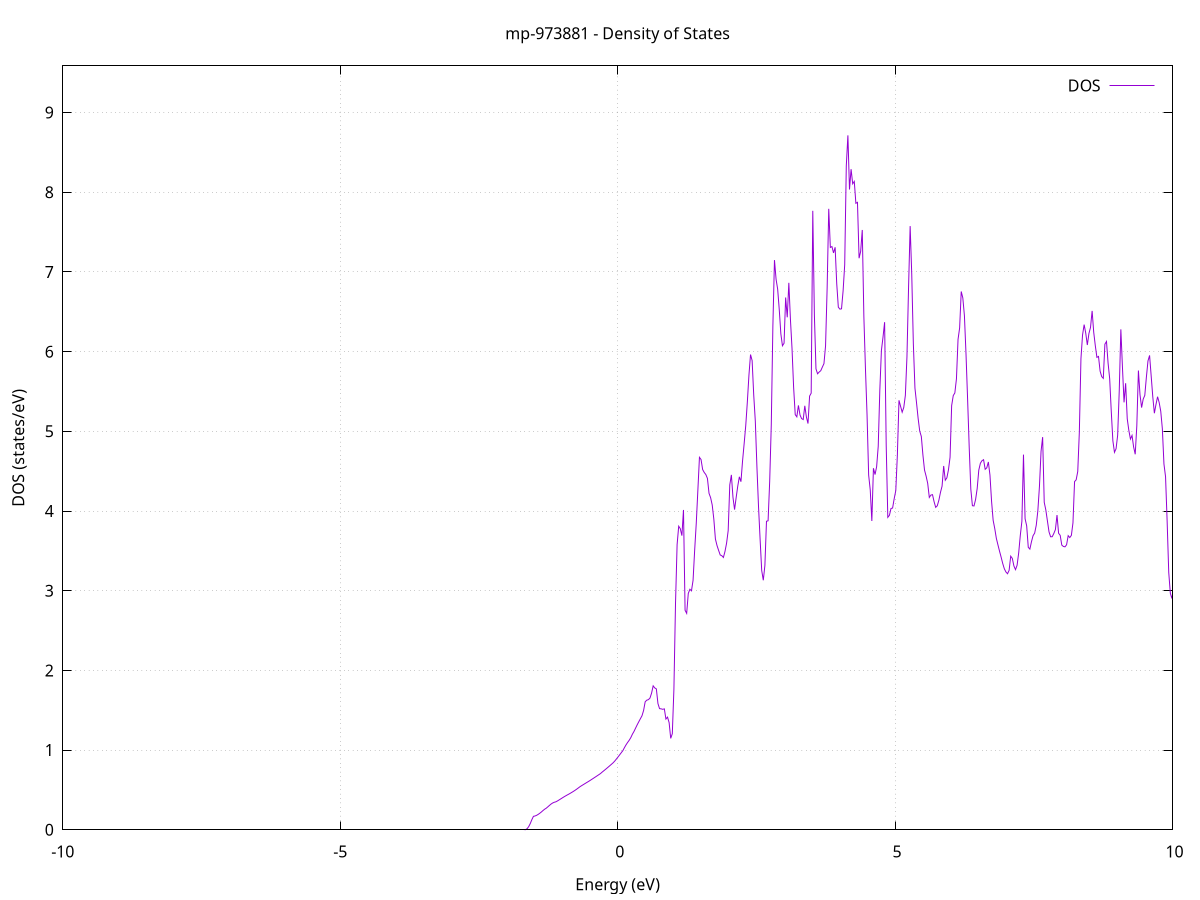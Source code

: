 set title 'mp-973881 - Density of States'
set xlabel 'Energy (eV)'
set ylabel 'DOS (states/eV)'
set grid
set xrange [-10:10]
set yrange [0:9.586]
set xzeroaxis lt -1
set terminal png size 800,600
set output 'mp-973881_dos_gnuplot.png'
plot '-' using 1:2 with lines title 'DOS'
-38.456100 0.000000
-38.427300 0.000000
-38.398500 0.000000
-38.369800 0.000000
-38.341000 0.000000
-38.312200 0.000000
-38.283400 0.000000
-38.254700 0.000000
-38.225900 0.000000
-38.197100 0.000000
-38.168400 0.000000
-38.139600 0.000000
-38.110800 0.000000
-38.082100 0.000000
-38.053300 0.000000
-38.024500 0.000000
-37.995800 0.000000
-37.967000 0.000000
-37.938200 0.000000
-37.909500 0.000000
-37.880700 0.000000
-37.851900 0.000000
-37.823200 0.000000
-37.794400 0.000000
-37.765600 0.000000
-37.736900 0.000000
-37.708100 0.000000
-37.679300 0.000000
-37.650500 0.000000
-37.621800 0.000000
-37.593000 0.000000
-37.564200 0.000000
-37.535500 0.000000
-37.506700 0.000000
-37.477900 0.000000
-37.449200 0.000000
-37.420400 0.000000
-37.391600 0.000000
-37.362900 0.000000
-37.334100 0.000000
-37.305300 0.000000
-37.276600 0.000000
-37.247800 0.000000
-37.219000 0.000000
-37.190300 0.000000
-37.161500 0.000000
-37.132700 0.000000
-37.103900 0.000000
-37.075200 0.000000
-37.046400 0.000000
-37.017600 0.000000
-36.988900 0.000000
-36.960100 0.000000
-36.931300 0.000000
-36.902600 0.000000
-36.873800 0.000000
-36.845000 0.000000
-36.816300 0.000000
-36.787500 0.000000
-36.758700 0.000000
-36.730000 0.000000
-36.701200 0.000000
-36.672400 0.000000
-36.643700 0.000000
-36.614900 0.000000
-36.586100 0.000000
-36.557400 0.000000
-36.528600 0.000000
-36.499800 0.000000
-36.471000 0.000000
-36.442300 0.000000
-36.413500 0.000000
-36.384700 0.000000
-36.356000 0.000000
-36.327200 0.000000
-36.298400 0.000000
-36.269700 0.000000
-36.240900 0.000000
-36.212100 0.000000
-36.183400 0.000000
-36.154600 0.000000
-36.125800 0.000000
-36.097100 0.000000
-36.068300 0.000000
-36.039500 0.000000
-36.010800 0.000000
-35.982000 0.000000
-35.953200 0.000000
-35.924400 0.000000
-35.895700 0.000000
-35.866900 0.000000
-35.838100 0.000000
-35.809400 0.000000
-35.780600 0.000000
-35.751800 0.000000
-35.723100 0.000000
-35.694300 0.000000
-35.665500 0.000000
-35.636800 0.000000
-35.608000 0.000000
-35.579200 0.000000
-35.550500 0.000000
-35.521700 0.000000
-35.492900 0.000000
-35.464200 0.000000
-35.435400 0.000000
-35.406600 0.000000
-35.377800 0.000000
-35.349100 0.000000
-35.320300 0.000000
-35.291500 0.000000
-35.262800 0.000000
-35.234000 0.000000
-35.205200 0.000000
-35.176500 0.000000
-35.147700 0.000000
-35.118900 0.000000
-35.090200 0.000000
-35.061400 0.000000
-35.032600 0.000000
-35.003900 0.000000
-34.975100 0.000000
-34.946300 0.000000
-34.917600 0.000000
-34.888800 0.000000
-34.860000 0.000000
-34.831300 0.000000
-34.802500 0.000000
-34.773700 0.000000
-34.744900 0.000000
-34.716200 0.000000
-34.687400 0.000000
-34.658600 0.000000
-34.629900 0.000000
-34.601100 0.000000
-34.572300 0.000000
-34.543600 0.000000
-34.514800 0.000000
-34.486000 0.000000
-34.457300 0.000000
-34.428500 0.000000
-34.399700 0.000000
-34.371000 0.000000
-34.342200 0.000000
-34.313400 0.000000
-34.284700 0.000000
-34.255900 0.000000
-34.227100 0.000000
-34.198300 0.000000
-34.169600 0.000000
-34.140800 0.000000
-34.112000 0.000000
-34.083300 0.000000
-34.054500 0.000000
-34.025700 0.000000
-33.997000 0.000000
-33.968200 0.000000
-33.939400 0.000000
-33.910700 0.000000
-33.881900 0.000000
-33.853100 0.000000
-33.824400 0.000000
-33.795600 0.000000
-33.766800 0.000000
-33.738100 0.000000
-33.709300 0.000000
-33.680500 0.000000
-33.651800 0.000000
-33.623000 0.000000
-33.594200 0.000000
-33.565400 0.000000
-33.536700 0.000000
-33.507900 0.000000
-33.479100 0.000000
-33.450400 0.000000
-33.421600 0.000000
-33.392800 0.000000
-33.364100 0.000000
-33.335300 0.000000
-33.306500 0.000000
-33.277800 0.000000
-33.249000 0.000000
-33.220200 0.000000
-33.191500 0.000000
-33.162700 0.000000
-33.133900 0.000000
-33.105200 0.000000
-33.076400 0.000000
-33.047600 0.000000
-33.018800 0.000000
-32.990100 0.000000
-32.961300 0.000000
-32.932500 0.000000
-32.903800 0.000000
-32.875000 0.000000
-32.846200 0.000000
-32.817500 0.000000
-32.788700 0.000000
-32.759900 0.000000
-32.731200 0.000000
-32.702400 0.000000
-32.673600 0.000000
-32.644900 0.000000
-32.616100 0.000000
-32.587300 0.000000
-32.558600 0.000000
-32.529800 0.000000
-32.501000 0.000000
-32.472300 0.000000
-32.443500 0.000000
-32.414700 0.000000
-32.385900 0.000000
-32.357200 0.000000
-32.328400 0.000000
-32.299600 0.000000
-32.270900 0.000000
-32.242100 0.000000
-32.213300 0.000000
-32.184600 0.000000
-32.155800 0.000000
-32.127000 0.000000
-32.098300 0.000000
-32.069500 0.000000
-32.040700 0.000000
-32.012000 0.000000
-31.983200 0.000000
-31.954400 0.000000
-31.925700 0.000000
-31.896900 0.000000
-31.868100 0.000000
-31.839300 0.000000
-31.810600 0.000000
-31.781800 0.000000
-31.753000 0.000000
-31.724300 0.000000
-31.695500 0.000000
-31.666700 0.000000
-31.638000 0.000000
-31.609200 0.000000
-31.580400 0.000000
-31.551700 0.000000
-31.522900 0.000000
-31.494100 0.000000
-31.465400 0.000000
-31.436600 0.000000
-31.407800 0.000000
-31.379100 0.000000
-31.350300 0.000000
-31.321500 0.000000
-31.292700 0.000000
-31.264000 0.000000
-31.235200 0.000000
-31.206400 0.000000
-31.177700 0.000000
-31.148900 0.000000
-31.120100 0.000000
-31.091400 0.000000
-31.062600 0.000000
-31.033800 0.000000
-31.005100 0.000000
-30.976300 0.000000
-30.947500 0.000000
-30.918800 0.000000
-30.890000 0.000000
-30.861200 0.000000
-30.832500 0.000000
-30.803700 0.000000
-30.774900 0.000000
-30.746200 0.000000
-30.717400 0.000000
-30.688600 0.000000
-30.659800 0.000000
-30.631100 0.000000
-30.602300 0.000000
-30.573500 0.000000
-30.544800 0.000000
-30.516000 0.000000
-30.487200 0.000000
-30.458500 0.000000
-30.429700 0.000000
-30.400900 0.000000
-30.372200 0.000000
-30.343400 0.000000
-30.314600 0.000000
-30.285900 0.000000
-30.257100 0.000000
-30.228300 0.000000
-30.199600 0.000000
-30.170800 0.000000
-30.142000 0.000000
-30.113200 0.000000
-30.084500 0.000000
-30.055700 0.000000
-30.026900 0.000000
-29.998200 0.000000
-29.969400 0.000000
-29.940600 0.000000
-29.911900 0.000000
-29.883100 0.000000
-29.854300 0.000000
-29.825600 0.000000
-29.796800 0.000000
-29.768000 0.000000
-29.739300 0.000000
-29.710500 0.000000
-29.681700 0.000000
-29.653000 0.000000
-29.624200 0.000000
-29.595400 0.000000
-29.566700 0.000000
-29.537900 0.000000
-29.509100 0.000000
-29.480300 0.000000
-29.451600 0.000000
-29.422800 0.000000
-29.394000 0.000000
-29.365300 0.000000
-29.336500 0.000000
-29.307700 0.000000
-29.279000 0.000000
-29.250200 0.000000
-29.221400 0.000000
-29.192700 0.000000
-29.163900 0.000000
-29.135100 0.000000
-29.106400 0.000000
-29.077600 0.000000
-29.048800 0.000000
-29.020100 0.000000
-28.991300 0.000000
-28.962500 0.000000
-28.933700 0.000000
-28.905000 0.000000
-28.876200 0.000000
-28.847400 0.000000
-28.818700 0.000000
-28.789900 0.000000
-28.761100 0.000000
-28.732400 0.000000
-28.703600 0.000000
-28.674800 0.000000
-28.646100 0.000000
-28.617300 0.000000
-28.588500 0.000000
-28.559800 0.000000
-28.531000 0.000000
-28.502200 0.000000
-28.473500 0.000000
-28.444700 0.000000
-28.415900 0.000000
-28.387200 0.000000
-28.358400 0.000000
-28.329600 0.000000
-28.300800 0.000000
-28.272100 0.000000
-28.243300 0.000000
-28.214500 0.000000
-28.185800 0.000000
-28.157000 0.000000
-28.128200 0.000000
-28.099500 0.000000
-28.070700 0.000000
-28.041900 0.000000
-28.013200 0.000000
-27.984400 0.000000
-27.955600 0.000000
-27.926900 0.000000
-27.898100 0.000000
-27.869300 0.000000
-27.840600 0.000000
-27.811800 0.000000
-27.783000 0.000000
-27.754200 0.000000
-27.725500 0.000000
-27.696700 0.000000
-27.667900 0.000000
-27.639200 0.000000
-27.610400 0.000000
-27.581600 0.000000
-27.552900 0.000000
-27.524100 0.000000
-27.495300 0.000000
-27.466600 0.000000
-27.437800 0.000000
-27.409000 0.000000
-27.380300 0.000000
-27.351500 0.000000
-27.322700 0.000000
-27.294000 0.000000
-27.265200 0.000000
-27.236400 0.000000
-27.207600 0.000000
-27.178900 0.000000
-27.150100 0.000000
-27.121300 0.000000
-27.092600 0.000000
-27.063800 0.000000
-27.035000 0.000000
-27.006300 0.000000
-26.977500 0.000000
-26.948700 0.000000
-26.920000 0.000000
-26.891200 0.000000
-26.862400 0.000000
-26.833700 0.000000
-26.804900 0.000000
-26.776100 0.000000
-26.747400 0.000000
-26.718600 0.000000
-26.689800 0.000000
-26.661100 0.000000
-26.632300 0.000000
-26.603500 0.000000
-26.574700 0.000000
-26.546000 0.000000
-26.517200 0.000000
-26.488400 0.000000
-26.459700 0.000000
-26.430900 0.000000
-26.402100 0.000000
-26.373400 0.000000
-26.344600 0.000000
-26.315800 0.000000
-26.287100 0.000000
-26.258300 0.000000
-26.229500 0.000000
-26.200800 0.000000
-26.172000 0.000000
-26.143200 0.000000
-26.114500 0.000000
-26.085700 0.000000
-26.056900 0.000000
-26.028100 0.000000
-25.999400 0.000000
-25.970600 0.000000
-25.941800 0.000000
-25.913100 0.000000
-25.884300 0.000000
-25.855500 0.000000
-25.826800 0.000000
-25.798000 0.000000
-25.769200 0.000000
-25.740500 0.000000
-25.711700 0.000000
-25.682900 0.000000
-25.654200 0.000000
-25.625400 0.000000
-25.596600 0.000000
-25.567900 0.000000
-25.539100 0.000000
-25.510300 0.000000
-25.481600 0.000000
-25.452800 0.000000
-25.424000 0.000000
-25.395200 0.000000
-25.366500 0.000000
-25.337700 0.000000
-25.308900 0.000000
-25.280200 0.000000
-25.251400 0.000000
-25.222600 0.000000
-25.193900 0.000000
-25.165100 0.000000
-25.136300 0.000000
-25.107600 0.000000
-25.078800 0.000000
-25.050000 0.000000
-25.021300 0.000000
-24.992500 0.000000
-24.963700 0.000000
-24.935000 0.000000
-24.906200 0.000000
-24.877400 0.000000
-24.848600 0.000000
-24.819900 0.000000
-24.791100 0.000000
-24.762300 0.000000
-24.733600 0.000000
-24.704800 0.000000
-24.676000 0.000000
-24.647300 0.000000
-24.618500 0.000000
-24.589700 0.000000
-24.561000 0.000000
-24.532200 0.000000
-24.503400 0.000000
-24.474700 0.000000
-24.445900 0.000000
-24.417100 0.000000
-24.388400 0.000000
-24.359600 0.000000
-24.330800 0.000000
-24.302100 0.000000
-24.273300 0.000000
-24.244500 0.000000
-24.215700 0.000000
-24.187000 0.000000
-24.158200 0.000000
-24.129400 0.000000
-24.100700 0.000000
-24.071900 0.000000
-24.043100 0.000000
-24.014400 0.000000
-23.985600 0.000000
-23.956800 0.000000
-23.928100 0.000000
-23.899300 0.000000
-23.870500 0.000000
-23.841800 0.000000
-23.813000 0.000000
-23.784200 0.000000
-23.755500 0.000000
-23.726700 0.000000
-23.697900 0.000000
-23.669100 0.000000
-23.640400 0.000000
-23.611600 0.000000
-23.582800 0.000000
-23.554100 0.000000
-23.525300 0.000000
-23.496500 0.000000
-23.467800 0.000000
-23.439000 0.000000
-23.410200 0.000000
-23.381500 0.000000
-23.352700 0.000000
-23.323900 0.000000
-23.295200 0.000000
-23.266400 0.000000
-23.237600 0.000000
-23.208900 0.000000
-23.180100 0.000000
-23.151300 0.000000
-23.122500 0.000000
-23.093800 0.000000
-23.065000 0.000000
-23.036200 0.000000
-23.007500 0.000000
-22.978700 0.000000
-22.949900 0.000000
-22.921200 0.000000
-22.892400 0.000000
-22.863600 0.000000
-22.834900 0.000000
-22.806100 0.000000
-22.777300 0.000000
-22.748600 0.000000
-22.719800 0.000000
-22.691000 0.000000
-22.662300 0.000000
-22.633500 0.000000
-22.604700 0.000000
-22.576000 0.000000
-22.547200 0.000000
-22.518400 0.000000
-22.489600 0.000000
-22.460900 0.000000
-22.432100 0.000000
-22.403300 0.000000
-22.374600 0.000000
-22.345800 0.000000
-22.317000 0.000000
-22.288300 0.000000
-22.259500 0.000000
-22.230700 0.000000
-22.202000 0.000000
-22.173200 0.000000
-22.144400 0.000000
-22.115700 0.000000
-22.086900 0.000000
-22.058100 0.000000
-22.029400 0.000000
-22.000600 0.000000
-21.971800 0.000000
-21.943000 0.000000
-21.914300 0.000000
-21.885500 0.000000
-21.856700 0.000000
-21.828000 0.000000
-21.799200 0.000000
-21.770400 0.000000
-21.741700 0.000000
-21.712900 0.000000
-21.684100 0.000000
-21.655400 0.000000
-21.626600 0.000000
-21.597800 0.000000
-21.569100 0.000000
-21.540300 0.000000
-21.511500 0.000000
-21.482800 0.000000
-21.454000 0.000000
-21.425200 0.000000
-21.396500 0.000000
-21.367700 0.000000
-21.338900 0.000000
-21.310100 0.000000
-21.281400 0.000000
-21.252600 0.000000
-21.223800 0.000000
-21.195100 0.000000
-21.166300 0.000000
-21.137500 0.000000
-21.108800 0.000000
-21.080000 0.000000
-21.051200 0.000000
-21.022500 0.000000
-20.993700 0.000000
-20.964900 0.000000
-20.936200 0.000000
-20.907400 0.000000
-20.878600 0.000000
-20.849900 0.000000
-20.821100 0.000000
-20.792300 0.000000
-20.763500 0.000000
-20.734800 0.000000
-20.706000 0.000000
-20.677200 0.000000
-20.648500 0.000000
-20.619700 0.000000
-20.590900 0.000000
-20.562200 0.000000
-20.533400 0.000000
-20.504600 0.000000
-20.475900 0.000000
-20.447100 0.000000
-20.418300 0.000000
-20.389600 0.000000
-20.360800 0.000000
-20.332000 0.000000
-20.303300 7.262900
-20.274500 10.578400
-20.245700 30.507800
-20.217000 36.838600
-20.188200 39.908100
-20.159400 43.501700
-20.130600 50.339900
-20.101900 9.833200
-20.073100 32.801300
-20.044300 29.455600
-20.015600 37.866600
-19.986800 28.111000
-19.958000 36.197600
-19.929300 30.736500
-19.900500 63.662000
-19.871700 50.456600
-19.843000 71.292500
-19.814200 0.000000
-19.785400 0.000000
-19.756700 0.000000
-19.727900 0.000000
-19.699100 0.000000
-19.670400 0.000000
-19.641600 0.000000
-19.612800 0.000000
-19.584000 0.000000
-19.555300 0.000000
-19.526500 0.000000
-19.497700 0.000000
-19.469000 0.000000
-19.440200 0.000000
-19.411400 0.000000
-19.382700 0.000000
-19.353900 0.000000
-19.325100 0.000000
-19.296400 0.000000
-19.267600 0.000000
-19.238800 0.000000
-19.210100 0.000000
-19.181300 0.000000
-19.152500 0.000000
-19.123800 0.000000
-19.095000 0.000000
-19.066200 0.000000
-19.037500 0.000000
-19.008700 0.000000
-18.979900 0.000000
-18.951100 0.000000
-18.922400 0.000000
-18.893600 0.000000
-18.864800 0.000000
-18.836100 0.000000
-18.807300 0.000000
-18.778500 0.000000
-18.749800 0.000000
-18.721000 0.000000
-18.692200 0.000000
-18.663500 0.000000
-18.634700 0.000000
-18.605900 0.000000
-18.577200 0.000000
-18.548400 0.000000
-18.519600 0.000000
-18.490900 0.000000
-18.462100 0.000000
-18.433300 0.000000
-18.404500 0.000000
-18.375800 0.000000
-18.347000 0.000000
-18.318200 0.000000
-18.289500 0.000000
-18.260700 0.000000
-18.231900 0.000000
-18.203200 0.000000
-18.174400 0.000000
-18.145600 0.000000
-18.116900 0.000000
-18.088100 0.000000
-18.059300 0.000000
-18.030600 0.000000
-18.001800 0.000000
-17.973000 0.000000
-17.944300 0.000000
-17.915500 0.000000
-17.886700 0.000000
-17.857900 0.000000
-17.829200 0.000000
-17.800400 0.000000
-17.771600 0.000000
-17.742900 0.000000
-17.714100 0.000000
-17.685300 0.000000
-17.656600 0.000000
-17.627800 0.000000
-17.599000 0.000000
-17.570300 0.000000
-17.541500 0.000000
-17.512700 0.000000
-17.484000 0.000000
-17.455200 0.000000
-17.426400 0.000000
-17.397700 0.000000
-17.368900 0.000000
-17.340100 0.000000
-17.311400 0.000000
-17.282600 0.000000
-17.253800 0.000000
-17.225000 0.000000
-17.196300 0.000000
-17.167500 0.000000
-17.138700 0.000000
-17.110000 0.000000
-17.081200 0.000000
-17.052400 0.000000
-17.023700 0.000000
-16.994900 0.000000
-16.966100 0.000000
-16.937400 0.000000
-16.908600 0.000000
-16.879800 0.000000
-16.851100 0.000000
-16.822300 0.000000
-16.793500 0.000000
-16.764800 0.000000
-16.736000 0.000000
-16.707200 0.000000
-16.678400 0.000000
-16.649700 0.000000
-16.620900 0.000000
-16.592100 0.000000
-16.563400 0.000000
-16.534600 0.000000
-16.505800 0.000000
-16.477100 0.000000
-16.448300 0.000000
-16.419500 0.000000
-16.390800 0.000000
-16.362000 0.000000
-16.333200 0.000000
-16.304500 0.000000
-16.275700 298.350700
-16.246900 0.000000
-16.218200 0.000000
-16.189400 0.000000
-16.160600 0.000000
-16.131900 0.000000
-16.103100 0.000000
-16.074300 0.000000
-16.045500 0.000000
-16.016800 0.000000
-15.988000 0.000000
-15.959200 0.000000
-15.930500 0.000000
-15.901700 0.000000
-15.872900 0.000000
-15.844200 0.000000
-15.815400 0.000000
-15.786600 0.000000
-15.757900 0.000000
-15.729100 0.000000
-15.700300 0.000000
-15.671600 0.000000
-15.642800 0.000000
-15.614000 0.000000
-15.585300 0.000000
-15.556500 0.000000
-15.527700 0.000000
-15.498900 0.000000
-15.470200 0.000000
-15.441400 0.000000
-15.412600 0.000000
-15.383900 0.000000
-15.355100 0.000000
-15.326300 0.000000
-15.297600 0.000000
-15.268800 0.000000
-15.240000 0.000000
-15.211300 0.000000
-15.182500 0.000000
-15.153700 0.000000
-15.125000 0.000000
-15.096200 0.000000
-15.067400 0.000000
-15.038700 0.000000
-15.009900 0.000000
-14.981100 0.000000
-14.952400 0.000000
-14.923600 0.000000
-14.894800 0.000000
-14.866000 0.000000
-14.837300 0.000000
-14.808500 0.000000
-14.779700 0.000000
-14.751000 0.000000
-14.722200 0.000000
-14.693400 0.000000
-14.664700 0.000000
-14.635900 0.000000
-14.607100 0.000000
-14.578400 0.000000
-14.549600 0.000000
-14.520800 0.000000
-14.492100 0.000000
-14.463300 0.000000
-14.434500 0.000000
-14.405800 0.000000
-14.377000 0.000000
-14.348200 0.000000
-14.319400 0.000000
-14.290700 0.000000
-14.261900 0.000000
-14.233100 0.000000
-14.204400 0.000000
-14.175600 0.000000
-14.146800 0.000000
-14.118100 0.000000
-14.089300 0.000000
-14.060500 0.000000
-14.031800 0.000000
-14.003000 0.000000
-13.974200 0.000000
-13.945500 0.000000
-13.916700 0.000000
-13.887900 0.000000
-13.859200 0.000000
-13.830400 0.000000
-13.801600 0.000000
-13.772800 0.000000
-13.744100 0.000000
-13.715300 0.000000
-13.686500 0.000000
-13.657800 0.000000
-13.629000 0.000000
-13.600200 0.000000
-13.571500 0.000000
-13.542700 0.000000
-13.513900 0.000000
-13.485200 0.000000
-13.456400 0.000000
-13.427600 0.000000
-13.398900 0.000000
-13.370100 0.000000
-13.341300 0.000000
-13.312600 0.000000
-13.283800 0.000000
-13.255000 0.000000
-13.226300 0.000000
-13.197500 0.000000
-13.168700 0.000000
-13.139900 0.000000
-13.111200 0.000000
-13.082400 0.000000
-13.053600 0.000000
-13.024900 0.000000
-12.996100 0.000000
-12.967300 0.000000
-12.938600 0.000000
-12.909800 0.000000
-12.881000 0.000000
-12.852300 0.000000
-12.823500 0.000000
-12.794700 0.000000
-12.766000 0.000000
-12.737200 0.000000
-12.708400 0.000000
-12.679700 0.000000
-12.650900 0.000000
-12.622100 0.000000
-12.593300 0.000000
-12.564600 0.000000
-12.535800 0.000000
-12.507000 0.000000
-12.478300 0.000000
-12.449500 0.000000
-12.420700 0.000000
-12.392000 0.000000
-12.363200 0.000000
-12.334400 0.000000
-12.305700 0.000000
-12.276900 0.000000
-12.248100 0.000000
-12.219400 0.000000
-12.190600 0.000000
-12.161800 0.000000
-12.133100 0.000000
-12.104300 0.000000
-12.075500 0.000000
-12.046800 0.000000
-12.018000 0.000000
-11.989200 0.000000
-11.960400 0.000000
-11.931700 0.000000
-11.902900 0.000000
-11.874100 0.000000
-11.845400 0.000000
-11.816600 0.000000
-11.787800 0.000000
-11.759100 0.000000
-11.730300 0.000000
-11.701500 0.000000
-11.672800 0.000000
-11.644000 0.000000
-11.615200 0.000000
-11.586500 0.000000
-11.557700 0.000000
-11.528900 0.000000
-11.500200 0.000000
-11.471400 0.000000
-11.442600 0.000000
-11.413800 0.000000
-11.385100 0.000000
-11.356300 0.000000
-11.327500 0.000000
-11.298800 0.000000
-11.270000 0.000000
-11.241200 0.000000
-11.212500 0.000000
-11.183700 0.000000
-11.154900 0.000000
-11.126200 0.000000
-11.097400 0.000000
-11.068600 0.000000
-11.039900 0.000000
-11.011100 0.000000
-10.982300 0.000000
-10.953600 0.000000
-10.924800 0.000000
-10.896000 0.000000
-10.867300 0.000000
-10.838500 0.000000
-10.809700 0.000000
-10.780900 0.000000
-10.752200 0.000000
-10.723400 0.000000
-10.694600 0.000000
-10.665900 0.000000
-10.637100 0.000000
-10.608300 0.000000
-10.579600 0.000000
-10.550800 0.000000
-10.522000 0.000000
-10.493300 0.000000
-10.464500 0.000000
-10.435700 0.000000
-10.407000 0.000000
-10.378200 0.000000
-10.349400 0.000000
-10.320700 0.000000
-10.291900 0.000000
-10.263100 0.000000
-10.234300 0.000000
-10.205600 0.000000
-10.176800 0.000000
-10.148000 0.000000
-10.119300 0.000000
-10.090500 0.000000
-10.061700 0.000000
-10.033000 0.000000
-10.004200 0.000000
-9.975400 0.000000
-9.946700 0.000000
-9.917900 0.000000
-9.889100 0.000000
-9.860400 0.000000
-9.831600 0.000000
-9.802800 0.000000
-9.774100 0.000000
-9.745300 0.000000
-9.716500 0.000000
-9.687700 0.000000
-9.659000 0.000000
-9.630200 0.000000
-9.601400 0.000000
-9.572700 0.000000
-9.543900 0.000000
-9.515100 0.000000
-9.486400 0.000000
-9.457600 0.000000
-9.428800 0.000000
-9.400100 0.000000
-9.371300 0.000000
-9.342500 0.000000
-9.313800 0.000000
-9.285000 0.000000
-9.256200 0.000000
-9.227500 0.000000
-9.198700 0.000000
-9.169900 0.000000
-9.141200 0.000000
-9.112400 0.000000
-9.083600 0.000000
-9.054800 0.000000
-9.026100 0.000000
-8.997300 0.000000
-8.968500 0.000000
-8.939800 0.000000
-8.911000 0.000000
-8.882200 0.000000
-8.853500 0.000000
-8.824700 0.000000
-8.795900 0.000000
-8.767200 0.000000
-8.738400 0.000000
-8.709600 0.000000
-8.680900 0.000000
-8.652100 0.000000
-8.623300 0.000000
-8.594600 0.000000
-8.565800 0.000000
-8.537000 0.000000
-8.508200 0.000000
-8.479500 0.000000
-8.450700 0.000000
-8.421900 0.000000
-8.393200 0.000000
-8.364400 0.000000
-8.335600 0.000000
-8.306900 0.000000
-8.278100 0.000000
-8.249300 0.000000
-8.220600 0.000000
-8.191800 0.000000
-8.163000 0.000000
-8.134300 0.000000
-8.105500 0.000000
-8.076700 0.000000
-8.048000 0.000000
-8.019200 0.000000
-7.990400 0.000000
-7.961700 0.000000
-7.932900 0.000000
-7.904100 0.000000
-7.875300 0.000000
-7.846600 0.000000
-7.817800 0.000000
-7.789000 0.000000
-7.760300 0.000000
-7.731500 0.000000
-7.702700 0.000000
-7.674000 0.000000
-7.645200 0.000000
-7.616400 0.000000
-7.587700 0.000000
-7.558900 0.000000
-7.530100 0.000000
-7.501400 0.000000
-7.472600 0.000000
-7.443800 0.000000
-7.415100 0.000000
-7.386300 0.000000
-7.357500 0.000000
-7.328700 0.000000
-7.300000 0.000000
-7.271200 0.000000
-7.242400 0.000000
-7.213700 0.000000
-7.184900 0.000000
-7.156100 0.000000
-7.127400 0.000000
-7.098600 0.000000
-7.069800 0.000000
-7.041100 0.000000
-7.012300 0.000000
-6.983500 0.000000
-6.954800 0.000000
-6.926000 0.000000
-6.897200 0.000000
-6.868500 0.000000
-6.839700 0.000000
-6.810900 0.000000
-6.782200 0.000000
-6.753400 0.000000
-6.724600 0.000000
-6.695800 0.000000
-6.667100 0.000000
-6.638300 0.000000
-6.609500 0.000000
-6.580800 0.000000
-6.552000 0.000000
-6.523200 0.000000
-6.494500 0.000000
-6.465700 0.000000
-6.436900 0.000000
-6.408200 0.000000
-6.379400 0.000000
-6.350600 0.000000
-6.321900 0.000000
-6.293100 0.000000
-6.264300 0.000000
-6.235600 0.000000
-6.206800 0.000000
-6.178000 0.000000
-6.149200 0.000000
-6.120500 0.000000
-6.091700 0.000000
-6.062900 0.000000
-6.034200 0.000000
-6.005400 0.000000
-5.976600 0.000000
-5.947900 0.000000
-5.919100 0.000000
-5.890300 0.000000
-5.861600 0.000000
-5.832800 0.000000
-5.804000 0.000000
-5.775300 0.000000
-5.746500 0.000000
-5.717700 0.000000
-5.689000 0.000000
-5.660200 0.000000
-5.631400 0.000000
-5.602600 0.000000
-5.573900 0.000000
-5.545100 0.000000
-5.516300 0.000000
-5.487600 0.000000
-5.458800 0.000000
-5.430000 0.000000
-5.401300 0.000000
-5.372500 0.000000
-5.343700 0.000000
-5.315000 0.000000
-5.286200 0.000000
-5.257400 0.000000
-5.228700 0.000000
-5.199900 0.000000
-5.171100 0.000000
-5.142400 0.000000
-5.113600 0.000000
-5.084800 0.000000
-5.056100 0.000000
-5.027300 0.000000
-4.998500 0.000000
-4.969700 0.000000
-4.941000 0.000000
-4.912200 0.000000
-4.883400 0.000000
-4.854700 0.000000
-4.825900 0.000000
-4.797100 0.000000
-4.768400 0.000000
-4.739600 0.000000
-4.710800 0.000000
-4.682100 0.000000
-4.653300 0.000000
-4.624500 0.000000
-4.595800 0.000000
-4.567000 0.000000
-4.538200 0.000000
-4.509500 0.000000
-4.480700 0.000000
-4.451900 0.000000
-4.423100 0.000000
-4.394400 0.000000
-4.365600 0.000000
-4.336800 0.000000
-4.308100 0.000000
-4.279300 0.000000
-4.250500 0.000000
-4.221800 0.000000
-4.193000 0.000000
-4.164200 0.000000
-4.135500 0.000000
-4.106700 0.000000
-4.077900 0.000000
-4.049200 0.000000
-4.020400 0.000000
-3.991600 0.000000
-3.962900 0.000000
-3.934100 0.000000
-3.905300 0.000000
-3.876600 0.000000
-3.847800 0.000000
-3.819000 0.000000
-3.790200 0.000000
-3.761500 0.000000
-3.732700 0.000000
-3.703900 0.000000
-3.675200 0.000000
-3.646400 0.000000
-3.617600 0.000000
-3.588900 0.000000
-3.560100 0.000000
-3.531300 0.000000
-3.502600 0.000000
-3.473800 0.000000
-3.445000 0.000000
-3.416300 0.000000
-3.387500 0.000000
-3.358700 0.000000
-3.330000 0.000000
-3.301200 0.000000
-3.272400 0.000000
-3.243600 0.000000
-3.214900 0.000000
-3.186100 0.000000
-3.157300 0.000000
-3.128600 0.000000
-3.099800 0.000000
-3.071000 0.000000
-3.042300 0.000000
-3.013500 0.000000
-2.984700 0.000000
-2.956000 0.000000
-2.927200 0.000000
-2.898400 0.000000
-2.869700 0.000000
-2.840900 0.000000
-2.812100 0.000000
-2.783400 0.000000
-2.754600 0.000000
-2.725800 0.000000
-2.697100 0.000000
-2.668300 0.000000
-2.639500 0.000000
-2.610700 0.000000
-2.582000 0.000000
-2.553200 0.000000
-2.524400 0.000000
-2.495700 0.000000
-2.466900 0.000000
-2.438100 0.000000
-2.409400 0.000000
-2.380600 0.000000
-2.351800 0.000000
-2.323100 0.000000
-2.294300 0.000000
-2.265500 0.000000
-2.236800 0.000000
-2.208000 0.000000
-2.179200 0.000000
-2.150500 0.000000
-2.121700 0.000000
-2.092900 0.000000
-2.064100 0.000000
-2.035400 0.000000
-2.006600 0.000000
-1.977800 0.000000
-1.949100 0.000000
-1.920300 0.000000
-1.891500 0.000000
-1.862800 0.000000
-1.834000 0.000000
-1.805200 0.000000
-1.776500 0.000000
-1.747700 0.000000
-1.718900 0.000000
-1.690200 0.000000
-1.661400 0.001000
-1.632600 0.013000
-1.603900 0.038600
-1.575100 0.077700
-1.546300 0.126600
-1.517500 0.168700
-1.488800 0.173200
-1.460000 0.181600
-1.431200 0.193600
-1.402500 0.207800
-1.373700 0.223800
-1.344900 0.241600
-1.316200 0.257900
-1.287400 0.270500
-1.258600 0.287600
-1.229900 0.305300
-1.201100 0.322300
-1.172300 0.335600
-1.143600 0.345000
-1.114800 0.350500
-1.086000 0.361200
-1.057300 0.373600
-1.028500 0.386200
-0.999700 0.399000
-0.971000 0.411500
-0.942200 0.423400
-0.913400 0.434800
-0.884600 0.445700
-0.855900 0.457100
-0.827100 0.469100
-0.798300 0.481400
-0.769600 0.494500
-0.740800 0.508400
-0.712000 0.523100
-0.683300 0.538300
-0.654500 0.551300
-0.625700 0.563600
-0.597000 0.575900
-0.568200 0.588200
-0.539400 0.600400
-0.510700 0.612600
-0.481900 0.625600
-0.453100 0.638700
-0.424400 0.651800
-0.395600 0.665000
-0.366800 0.678400
-0.338000 0.691800
-0.309300 0.705300
-0.280500 0.723000
-0.251700 0.739100
-0.223000 0.755600
-0.194200 0.772400
-0.165400 0.789500
-0.136700 0.806700
-0.107900 0.824200
-0.079100 0.842100
-0.050400 0.863800
-0.021600 0.888700
0.007200 0.914000
0.035900 0.940000
0.064700 0.966600
0.093500 0.992600
0.122200 1.030500
0.151000 1.065600
0.179800 1.096200
0.208500 1.123400
0.237300 1.156800
0.266100 1.199500
0.294900 1.234300
0.323600 1.276600
0.352400 1.317400
0.381200 1.356000
0.409900 1.393500
0.438700 1.430500
0.467500 1.496300
0.496200 1.605900
0.525000 1.626600
0.553800 1.632600
0.582500 1.652600
0.611300 1.714000
0.640100 1.806200
0.668800 1.780200
0.697600 1.767900
0.726400 1.583900
0.755100 1.520400
0.783900 1.517400
0.812700 1.511600
0.841500 1.517200
0.870200 1.389700
0.899000 1.413700
0.927800 1.344100
0.956500 1.147000
0.985300 1.205900
1.014100 1.765500
1.042800 2.837100
1.071600 3.578800
1.100400 3.809200
1.129100 3.778600
1.157900 3.691200
1.186700 4.013600
1.215400 2.754500
1.244200 2.715900
1.273000 2.965300
1.301700 3.017900
1.330500 2.998700
1.359300 3.130500
1.388000 3.507400
1.416800 3.845300
1.445600 4.257600
1.474400 4.673500
1.503100 4.646400
1.531900 4.520600
1.560700 4.483600
1.589400 4.457700
1.618200 4.409200
1.647000 4.221800
1.675700 4.167100
1.704500 4.075500
1.733300 3.899000
1.762000 3.648800
1.790800 3.567200
1.819600 3.506200
1.848300 3.448500
1.877100 3.439100
1.905900 3.417200
1.934600 3.492800
1.963400 3.596500
1.992200 3.754100
2.021000 4.328100
2.049700 4.453400
2.078500 4.172300
2.107300 4.017500
2.136000 4.169000
2.164800 4.312500
2.193600 4.429300
2.222300 4.367800
2.251100 4.627400
2.279900 4.844800
2.308600 5.070800
2.337400 5.367800
2.366200 5.703400
2.394900 5.963400
2.423700 5.888200
2.452500 5.456400
2.481200 5.127100
2.510000 4.557100
2.538800 4.056000
2.567600 3.645200
2.596300 3.254400
2.625100 3.131100
2.653900 3.317700
2.682600 3.871200
2.711400 3.877600
2.740200 4.371800
2.768900 5.078900
2.797700 6.322400
2.826500 7.148900
2.855200 6.909400
2.884000 6.784000
2.912800 6.526000
2.941500 6.223400
2.970300 6.073600
2.999100 6.105600
3.027800 6.679500
3.056600 6.430800
3.085400 6.863900
3.114100 6.404300
3.142900 6.037300
3.171700 5.549900
3.200500 5.209600
3.229200 5.181900
3.258000 5.325100
3.286800 5.205100
3.315500 5.159700
3.344300 5.147800
3.373100 5.320700
3.401800 5.180200
3.430600 5.097500
3.459400 5.442000
3.488100 5.479300
3.516900 7.767300
3.545700 6.462900
3.574400 5.784300
3.603200 5.722100
3.632000 5.743900
3.660700 5.760800
3.689500 5.806200
3.718300 5.849700
3.747100 6.071900
3.775800 6.799800
3.804600 7.792300
3.833400 7.307700
3.862100 7.318800
3.890900 7.239000
3.919700 7.309600
3.948400 6.854900
3.977200 6.558200
4.006000 6.533300
4.034700 6.537500
4.063500 6.763200
4.092300 7.089500
4.121000 8.333300
4.149800 8.714300
4.178600 8.034600
4.207300 8.289700
4.236100 8.106300
4.264900 8.135900
4.293600 7.861400
4.322400 7.873300
4.351200 7.172400
4.380000 7.259200
4.408700 7.526700
4.437500 6.441300
4.466300 5.785400
4.495000 5.204500
4.523800 4.451500
4.552600 4.263900
4.581300 3.874700
4.610100 4.537000
4.638900 4.457400
4.667600 4.556200
4.696400 4.811700
4.725200 5.517900
4.753900 6.016100
4.782700 6.182600
4.811500 6.369700
4.840200 4.829000
4.869000 3.920500
4.897800 3.945800
4.926600 4.031700
4.955300 4.037500
4.984100 4.154400
5.012900 4.256300
5.041600 4.706700
5.070400 5.389200
5.099200 5.314600
5.127900 5.240000
5.156700 5.299700
5.185500 5.451000
5.214200 5.935800
5.243000 6.803600
5.271800 7.575500
5.300500 6.972400
5.329300 6.101600
5.358100 5.542800
5.386800 5.357500
5.415600 5.162400
5.444400 5.002900
5.473100 4.935600
5.501900 4.703000
5.530700 4.514200
5.559500 4.437400
5.588200 4.346600
5.617000 4.170300
5.645800 4.200200
5.674500 4.205300
5.703300 4.116800
5.732100 4.045800
5.760800 4.065800
5.789600 4.136000
5.818400 4.234300
5.847100 4.312100
5.875900 4.565300
5.904700 4.386500
5.933400 4.416200
5.962200 4.516600
5.991000 4.674500
6.019700 5.322600
6.048500 5.448500
6.077300 5.482000
6.106100 5.658500
6.134800 6.153600
6.163600 6.298000
6.192400 6.754900
6.221100 6.673800
6.249900 6.450000
6.278700 5.966100
6.307400 5.399600
6.336200 4.798200
6.365000 4.275500
6.393700 4.066600
6.422500 4.063600
6.451300 4.144800
6.480000 4.282600
6.508800 4.513400
6.537600 4.599600
6.566300 4.631500
6.595100 4.643900
6.623900 4.523500
6.652700 4.542000
6.681400 4.615500
6.710200 4.450800
6.739000 4.123100
6.767700 3.883500
6.796500 3.780100
6.825300 3.657200
6.854000 3.575200
6.882800 3.495800
6.911600 3.420600
6.940300 3.341500
6.969100 3.275400
6.997900 3.235000
7.026600 3.213000
7.055400 3.255800
7.084200 3.433400
7.112900 3.405700
7.141700 3.310800
7.170500 3.264200
7.199200 3.319200
7.228000 3.474800
7.256800 3.693500
7.285600 3.870700
7.314300 4.707800
7.343100 3.903800
7.371900 3.814100
7.400600 3.544400
7.429400 3.522100
7.458200 3.614500
7.486900 3.690400
7.515700 3.722900
7.544500 3.821400
7.573200 4.003000
7.602000 4.307600
7.630800 4.747700
7.659500 4.927500
7.688300 4.109000
7.717100 4.012600
7.745800 3.875200
7.774600 3.737800
7.803400 3.676700
7.832200 3.677700
7.860900 3.717800
7.889700 3.767100
7.918500 3.949300
7.947200 3.721100
7.976000 3.694400
8.004800 3.572200
8.033500 3.555400
8.062300 3.550600
8.091100 3.576200
8.119800 3.690700
8.148600 3.667000
8.177400 3.694400
8.206100 3.851300
8.234900 4.369100
8.263700 4.391300
8.292400 4.496200
8.321200 4.992400
8.350000 5.912600
8.378700 6.208700
8.407500 6.339000
8.436300 6.232800
8.465100 6.083400
8.493800 6.227500
8.522600 6.304600
8.551400 6.511300
8.580100 6.243700
8.608900 6.074500
8.637700 5.928200
8.666400 5.939600
8.695200 5.755600
8.724000 5.687000
8.752700 5.664700
8.781500 6.093900
8.810300 6.127600
8.839000 5.857000
8.867800 5.660500
8.896600 5.248100
8.925300 4.881800
8.954100 4.736900
8.982900 4.781500
9.011700 4.951800
9.040400 5.509900
9.069200 6.279400
9.098000 5.804300
9.126700 5.363500
9.155500 5.603700
9.184300 5.158000
9.213000 5.012400
9.241800 4.903100
9.270600 4.948400
9.299300 4.804000
9.328100 4.712000
9.356900 5.068500
9.385600 5.763000
9.414400 5.459100
9.443200 5.297700
9.471900 5.404300
9.500700 5.451000
9.529500 5.680900
9.558200 5.883900
9.587000 5.952800
9.615800 5.693700
9.644600 5.434400
9.673300 5.227100
9.702100 5.336600
9.730900 5.434400
9.759600 5.362300
9.788400 5.251000
9.817200 5.032300
9.845900 4.590100
9.874700 4.430800
9.903500 3.869200
9.932200 3.229800
9.961000 2.967800
9.989800 2.902600
10.018500 3.023500
10.047300 3.280800
10.076100 3.331400
10.104800 3.052100
10.133600 2.812200
10.162400 2.671000
10.191200 2.526300
10.219900 2.388600
10.248700 2.289600
10.277500 2.201400
10.306200 2.036800
10.335000 1.926100
10.363800 1.846100
10.392500 1.772300
10.421300 1.760900
10.450100 1.560200
10.478800 1.482500
10.507600 1.442900
10.536400 1.237200
10.565100 1.039700
10.593900 0.899400
10.622700 0.832200
10.651400 0.842800
10.680200 0.928800
10.709000 1.049900
10.737700 1.196400
10.766500 1.478800
10.795300 1.744400
10.824100 1.968800
10.852800 2.126900
10.881600 2.312000
10.910400 2.555500
10.939100 3.043200
10.967900 2.809000
10.996700 2.777900
11.025400 2.756400
11.054200 2.903500
11.083000 3.131200
11.111700 3.297800
11.140500 3.401000
11.169300 3.478300
11.198000 3.558100
11.226800 3.703500
11.255600 3.909100
11.284300 3.955400
11.313100 3.759500
11.341900 4.484100
11.370700 3.597000
11.399400 3.622300
11.428200 3.765800
11.457000 3.747000
11.485700 3.472800
11.514500 3.478000
11.543300 3.663400
11.572000 4.085000
11.600800 3.928500
11.629600 3.816100
11.658300 3.509600
11.687100 3.221400
11.715900 3.076600
11.744600 3.068000
11.773400 3.221800
11.802200 3.273500
11.830900 3.343200
11.859700 3.431900
11.888500 3.209700
11.917300 3.191900
11.946000 3.170700
11.974800 3.210500
12.003600 3.486800
12.032300 3.238500
12.061100 3.024600
12.089900 2.924400
12.118600 2.914200
12.147400 2.970200
12.176200 3.098200
12.204900 3.153200
12.233700 3.162700
12.262500 3.171600
12.291200 3.139600
12.320000 3.470700
12.348800 3.264200
12.377500 3.115500
12.406300 3.021700
12.435100 2.978200
12.463800 2.943600
12.492600 2.922900
12.521400 2.879700
12.550200 2.826200
12.578900 2.757600
12.607700 2.715100
12.636500 2.704100
12.665200 2.715300
12.694000 2.740400
12.722800 2.779600
12.751500 2.828100
12.780300 2.876800
12.809100 2.994000
12.837800 3.153900
12.866600 3.270000
12.895400 3.427100
12.924100 3.643800
12.952900 3.660800
12.981700 3.575400
13.010400 3.610800
13.039200 3.642000
13.068000 3.662700
13.096800 3.593600
13.125500 3.560000
13.154300 3.622400
13.183100 3.818100
13.211800 4.290200
13.240600 3.785100
13.269400 3.600600
13.298100 3.487700
13.326900 3.315800
13.355700 3.227200
13.384400 3.390900
13.413200 3.554700
13.442000 3.793900
13.470700 3.544200
13.499500 3.354100
13.528300 3.156700
13.557000 2.967800
13.585800 2.785200
13.614600 2.696600
13.643300 2.689700
13.672100 2.723900
13.700900 2.798300
13.729700 2.856500
13.758400 3.000700
13.787200 3.232400
13.816000 3.428100
13.844700 3.641600
13.873500 3.799500
13.902300 3.934500
13.931000 4.050000
13.959800 4.171500
13.988600 4.268200
14.017300 4.259600
14.046100 4.254200
14.074900 4.282900
14.103600 4.264000
14.132400 4.380400
14.161200 4.543600
14.189900 4.588300
14.218700 4.700800
14.247500 4.783100
14.276300 4.868400
14.305000 5.019300
14.333800 5.184200
14.362600 5.336700
14.391300 5.463100
14.420100 5.506100
14.448900 5.452900
14.477600 5.331800
14.506400 5.089400
14.535200 5.116300
14.563900 5.191200
14.592700 5.173000
14.621500 5.045100
14.650200 4.912100
14.679000 4.825200
14.707800 4.832200
14.736500 5.059100
14.765300 5.247700
14.794100 5.337700
14.822800 5.538300
14.851600 5.096800
14.880400 4.721200
14.909200 4.662700
14.937900 4.559800
14.966700 4.852800
14.995500 5.280500
15.024200 5.744100
15.053000 6.192800
15.081800 6.309100
15.110500 6.708900
15.139300 7.175900
15.168100 7.515100
15.196800 7.158000
15.225600 6.988700
15.254400 6.955200
15.283100 7.069200
15.311900 6.983200
15.340700 6.825400
15.369400 6.860900
15.398200 6.847800
15.427000 6.253200
15.455800 5.732400
15.484500 5.285700
15.513300 5.187200
15.542100 5.110200
15.570800 5.038400
15.599600 4.751900
15.628400 4.658500
15.657100 4.620500
15.685900 4.540800
15.714700 4.583400
15.743400 4.815800
15.772200 5.249500
15.801000 5.616500
15.829700 5.843000
15.858500 5.367200
15.887300 4.518200
15.916000 3.988900
15.944800 4.310400
15.973600 3.921100
16.002400 3.636800
16.031100 3.749100
16.059900 3.871200
16.088700 3.592200
16.117400 3.142700
16.146200 2.761000
16.175000 1.850200
16.203700 1.427000
16.232500 1.026800
16.261300 0.784500
16.290000 0.548800
16.318800 0.325800
16.347600 0.147500
16.376300 0.101600
16.405100 0.061100
16.433900 0.023700
16.462600 0.001000
16.491400 0.000000
16.520200 0.000000
16.548900 0.000000
16.577700 0.000000
16.606500 0.000000
16.635300 0.000000
16.664000 0.000000
16.692800 0.000000
16.721600 0.000000
16.750300 0.000000
16.779100 0.000000
16.807900 0.000000
16.836600 0.000000
16.865400 0.000000
16.894200 0.000000
16.922900 0.000000
16.951700 0.000000
16.980500 0.000000
17.009200 0.000000
17.038000 0.000000
17.066800 0.000000
17.095500 0.000000
17.124300 0.000000
17.153100 0.000000
17.181900 0.000000
17.210600 0.000000
17.239400 0.000000
17.268200 0.000000
17.296900 0.000000
17.325700 0.000000
17.354500 0.000000
17.383200 0.000000
17.412000 0.000000
17.440800 0.000000
17.469500 0.000000
17.498300 0.000000
17.527100 0.000000
17.555800 0.000000
17.584600 0.000000
17.613400 0.000000
17.642100 0.000000
17.670900 0.000000
17.699700 0.000000
17.728400 0.000000
17.757200 0.000000
17.786000 0.000000
17.814800 0.000000
17.843500 0.000000
17.872300 0.000000
17.901100 0.000000
17.929800 0.000000
17.958600 0.000000
17.987400 0.000000
18.016100 0.000000
18.044900 0.000000
18.073700 0.000000
18.102400 0.000000
18.131200 0.000000
18.160000 0.000000
18.188700 0.000000
18.217500 0.000000
18.246300 0.000000
18.275000 0.000000
18.303800 0.000000
18.332600 0.000000
18.361400 0.000000
18.390100 0.000000
18.418900 0.000000
18.447700 0.000000
18.476400 0.000000
18.505200 0.000000
18.534000 0.000000
18.562700 0.000000
18.591500 0.000000
18.620300 0.000000
18.649000 0.000000
18.677800 0.000000
18.706600 0.000000
18.735300 0.000000
18.764100 0.000000
18.792900 0.000000
18.821600 0.000000
18.850400 0.000000
18.879200 0.000000
18.907900 0.000000
18.936700 0.000000
18.965500 0.000000
18.994300 0.000000
19.023000 0.000000
19.051800 0.000000
19.080600 0.000000
e
